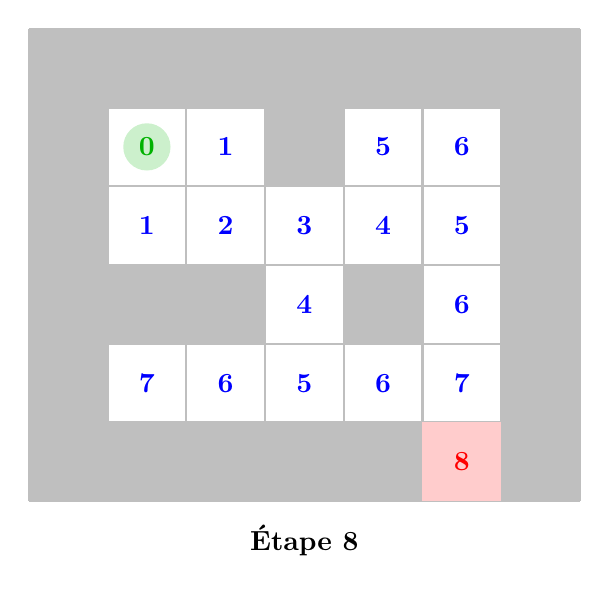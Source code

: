 ﻿\begin{tikzpicture}[scale=1]

\draw[gray!50,thick] (-1,-1) grid ++(7,6);

\fill[gray!50] (-1,-1) rectangle ++(7,1);
\fill[gray!50] (-1,4) rectangle ++(7,1);
\fill[gray!50] (0,0) rectangle ++(-1,4);
\fill[gray!50] (5,0) rectangle ++(1,4);

% 
\fill[gray!50] (0,1) rectangle ++(2,1);
\fill[gray!50] (2,3) rectangle ++(1,1);

\fill[gray!50] (3,1) rectangle ++(1,1);

\fill[green!70!black!20] (0.5,3.5) circle (0.3); 
\fill[red!20] (4,0) rectangle ++ (1,-1); 

\node[green!70!black] at (0.5,3.5) {\bf 0};

\node[blue] at (0.5,2.5) {\bf 1};
\node[blue] at (1.5,3.5) {\bf 1};

\node[blue] at (1.5,2.5) {\bf 2};
\node[blue] at (2.5,2.5) {\bf 3};

\node[blue] at (3.5,2.5) {\bf 4};
\node[blue] at (2.5,1.5) {\bf 4};

\node[blue] at (2.5,0.5) {\bf 5};
\node[blue] at (4.5,2.5) {\bf 5};
\node[blue] at (3.5,3.5) {\bf 5};

\node[blue] at (4.5,3.5) {\bf 6};
\node[blue] at (4.5,1.5) {\bf 6};
\node[blue] at (1.5,0.5) {\bf 6};
\node[blue] at (3.5,0.5) {\bf 6};

\node[blue] at (0.5,0.5) {\bf 7};
\node[blue] at (4.5,0.5) {\bf 7};

\node[red] at (4.5,-0.5) {\bf 8};

\node at (2.5,-1.5){\bf Étape 8};


\end{tikzpicture}